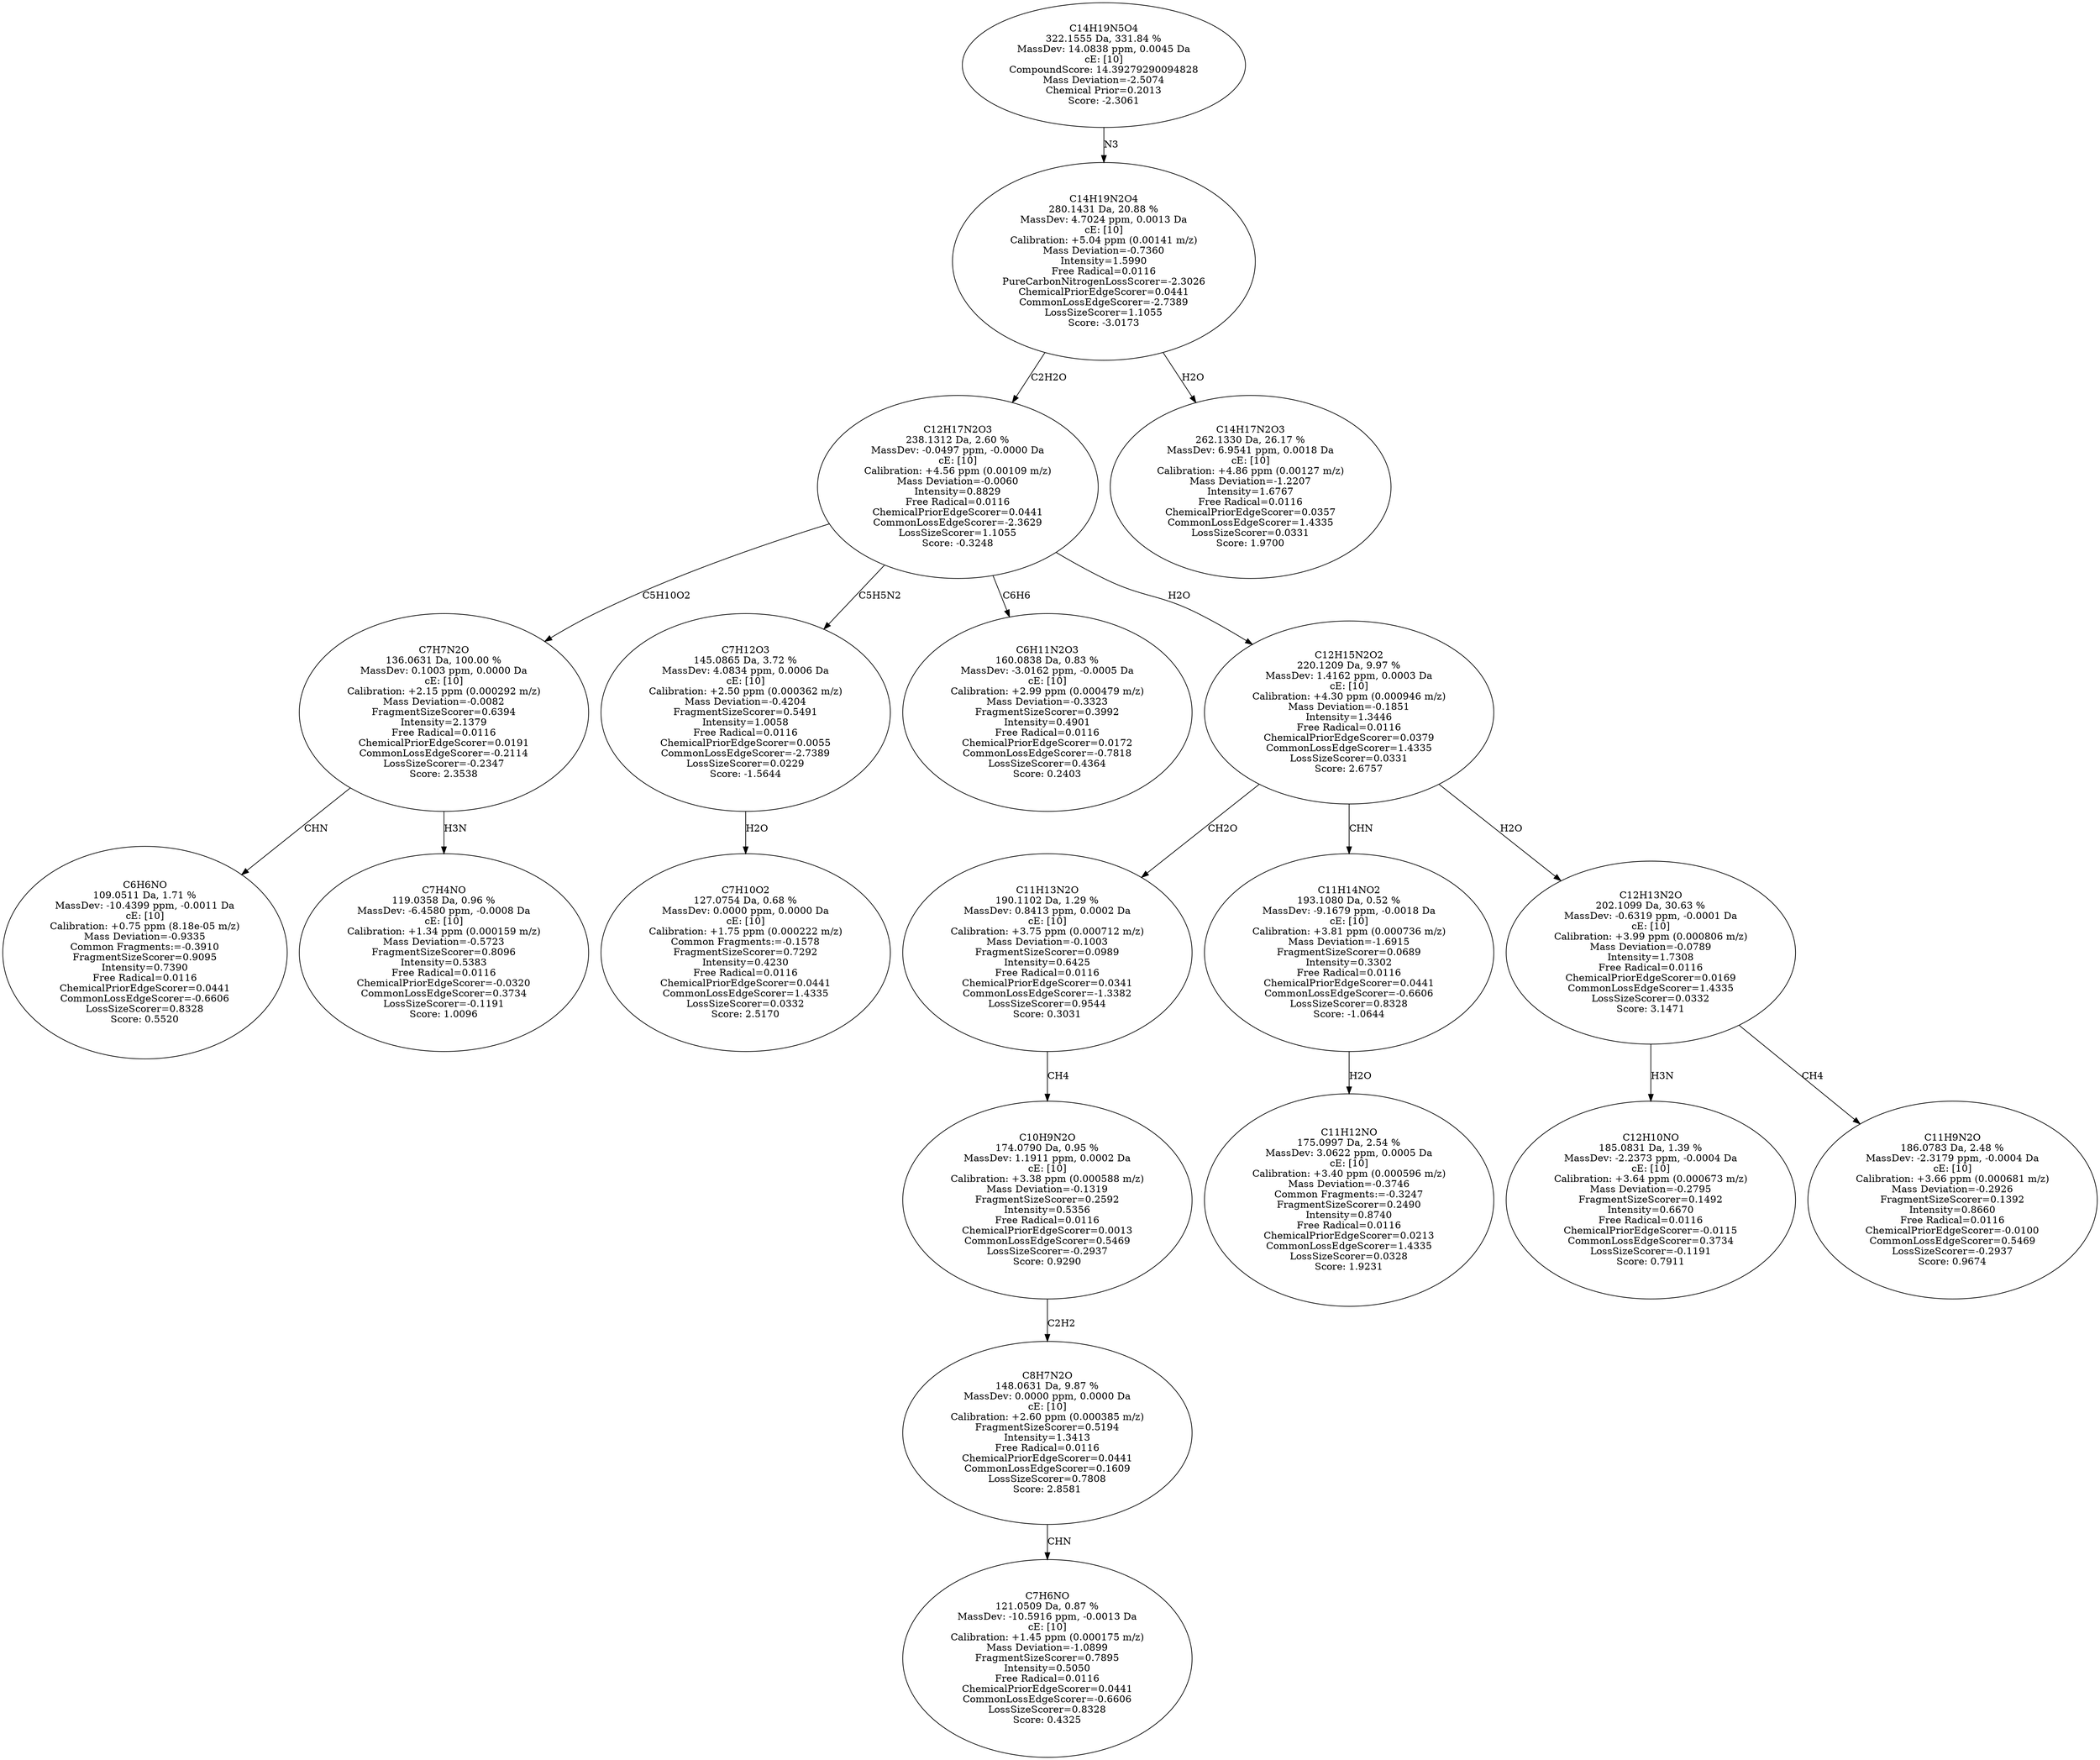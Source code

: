 strict digraph {
v1 [label="C6H6NO\n109.0511 Da, 1.71 %\nMassDev: -10.4399 ppm, -0.0011 Da\ncE: [10]\nCalibration: +0.75 ppm (8.18e-05 m/z)\nMass Deviation=-0.9335\nCommon Fragments:=-0.3910\nFragmentSizeScorer=0.9095\nIntensity=0.7390\nFree Radical=0.0116\nChemicalPriorEdgeScorer=0.0441\nCommonLossEdgeScorer=-0.6606\nLossSizeScorer=0.8328\nScore: 0.5520"];
v2 [label="C7H4NO\n119.0358 Da, 0.96 %\nMassDev: -6.4580 ppm, -0.0008 Da\ncE: [10]\nCalibration: +1.34 ppm (0.000159 m/z)\nMass Deviation=-0.5723\nFragmentSizeScorer=0.8096\nIntensity=0.5383\nFree Radical=0.0116\nChemicalPriorEdgeScorer=-0.0320\nCommonLossEdgeScorer=0.3734\nLossSizeScorer=-0.1191\nScore: 1.0096"];
v3 [label="C7H7N2O\n136.0631 Da, 100.00 %\nMassDev: 0.1003 ppm, 0.0000 Da\ncE: [10]\nCalibration: +2.15 ppm (0.000292 m/z)\nMass Deviation=-0.0082\nFragmentSizeScorer=0.6394\nIntensity=2.1379\nFree Radical=0.0116\nChemicalPriorEdgeScorer=0.0191\nCommonLossEdgeScorer=-0.2114\nLossSizeScorer=-0.2347\nScore: 2.3538"];
v4 [label="C7H10O2\n127.0754 Da, 0.68 %\nMassDev: 0.0000 ppm, 0.0000 Da\ncE: [10]\nCalibration: +1.75 ppm (0.000222 m/z)\nCommon Fragments:=-0.1578\nFragmentSizeScorer=0.7292\nIntensity=0.4230\nFree Radical=0.0116\nChemicalPriorEdgeScorer=0.0441\nCommonLossEdgeScorer=1.4335\nLossSizeScorer=0.0332\nScore: 2.5170"];
v5 [label="C7H12O3\n145.0865 Da, 3.72 %\nMassDev: 4.0834 ppm, 0.0006 Da\ncE: [10]\nCalibration: +2.50 ppm (0.000362 m/z)\nMass Deviation=-0.4204\nFragmentSizeScorer=0.5491\nIntensity=1.0058\nFree Radical=0.0116\nChemicalPriorEdgeScorer=0.0055\nCommonLossEdgeScorer=-2.7389\nLossSizeScorer=0.0229\nScore: -1.5644"];
v6 [label="C6H11N2O3\n160.0838 Da, 0.83 %\nMassDev: -3.0162 ppm, -0.0005 Da\ncE: [10]\nCalibration: +2.99 ppm (0.000479 m/z)\nMass Deviation=-0.3323\nFragmentSizeScorer=0.3992\nIntensity=0.4901\nFree Radical=0.0116\nChemicalPriorEdgeScorer=0.0172\nCommonLossEdgeScorer=-0.7818\nLossSizeScorer=0.4364\nScore: 0.2403"];
v7 [label="C7H6NO\n121.0509 Da, 0.87 %\nMassDev: -10.5916 ppm, -0.0013 Da\ncE: [10]\nCalibration: +1.45 ppm (0.000175 m/z)\nMass Deviation=-1.0899\nFragmentSizeScorer=0.7895\nIntensity=0.5050\nFree Radical=0.0116\nChemicalPriorEdgeScorer=0.0441\nCommonLossEdgeScorer=-0.6606\nLossSizeScorer=0.8328\nScore: 0.4325"];
v8 [label="C8H7N2O\n148.0631 Da, 9.87 %\nMassDev: 0.0000 ppm, 0.0000 Da\ncE: [10]\nCalibration: +2.60 ppm (0.000385 m/z)\nFragmentSizeScorer=0.5194\nIntensity=1.3413\nFree Radical=0.0116\nChemicalPriorEdgeScorer=0.0441\nCommonLossEdgeScorer=0.1609\nLossSizeScorer=0.7808\nScore: 2.8581"];
v9 [label="C10H9N2O\n174.0790 Da, 0.95 %\nMassDev: 1.1911 ppm, 0.0002 Da\ncE: [10]\nCalibration: +3.38 ppm (0.000588 m/z)\nMass Deviation=-0.1319\nFragmentSizeScorer=0.2592\nIntensity=0.5356\nFree Radical=0.0116\nChemicalPriorEdgeScorer=0.0013\nCommonLossEdgeScorer=0.5469\nLossSizeScorer=-0.2937\nScore: 0.9290"];
v10 [label="C11H13N2O\n190.1102 Da, 1.29 %\nMassDev: 0.8413 ppm, 0.0002 Da\ncE: [10]\nCalibration: +3.75 ppm (0.000712 m/z)\nMass Deviation=-0.1003\nFragmentSizeScorer=0.0989\nIntensity=0.6425\nFree Radical=0.0116\nChemicalPriorEdgeScorer=0.0341\nCommonLossEdgeScorer=-1.3382\nLossSizeScorer=0.9544\nScore: 0.3031"];
v11 [label="C11H12NO\n175.0997 Da, 2.54 %\nMassDev: 3.0622 ppm, 0.0005 Da\ncE: [10]\nCalibration: +3.40 ppm (0.000596 m/z)\nMass Deviation=-0.3746\nCommon Fragments:=-0.3247\nFragmentSizeScorer=0.2490\nIntensity=0.8740\nFree Radical=0.0116\nChemicalPriorEdgeScorer=0.0213\nCommonLossEdgeScorer=1.4335\nLossSizeScorer=0.0328\nScore: 1.9231"];
v12 [label="C11H14NO2\n193.1080 Da, 0.52 %\nMassDev: -9.1679 ppm, -0.0018 Da\ncE: [10]\nCalibration: +3.81 ppm (0.000736 m/z)\nMass Deviation=-1.6915\nFragmentSizeScorer=0.0689\nIntensity=0.3302\nFree Radical=0.0116\nChemicalPriorEdgeScorer=0.0441\nCommonLossEdgeScorer=-0.6606\nLossSizeScorer=0.8328\nScore: -1.0644"];
v13 [label="C12H10NO\n185.0831 Da, 1.39 %\nMassDev: -2.2373 ppm, -0.0004 Da\ncE: [10]\nCalibration: +3.64 ppm (0.000673 m/z)\nMass Deviation=-0.2795\nFragmentSizeScorer=0.1492\nIntensity=0.6670\nFree Radical=0.0116\nChemicalPriorEdgeScorer=-0.0115\nCommonLossEdgeScorer=0.3734\nLossSizeScorer=-0.1191\nScore: 0.7911"];
v14 [label="C11H9N2O\n186.0783 Da, 2.48 %\nMassDev: -2.3179 ppm, -0.0004 Da\ncE: [10]\nCalibration: +3.66 ppm (0.000681 m/z)\nMass Deviation=-0.2926\nFragmentSizeScorer=0.1392\nIntensity=0.8660\nFree Radical=0.0116\nChemicalPriorEdgeScorer=-0.0100\nCommonLossEdgeScorer=0.5469\nLossSizeScorer=-0.2937\nScore: 0.9674"];
v15 [label="C12H13N2O\n202.1099 Da, 30.63 %\nMassDev: -0.6319 ppm, -0.0001 Da\ncE: [10]\nCalibration: +3.99 ppm (0.000806 m/z)\nMass Deviation=-0.0789\nIntensity=1.7308\nFree Radical=0.0116\nChemicalPriorEdgeScorer=0.0169\nCommonLossEdgeScorer=1.4335\nLossSizeScorer=0.0332\nScore: 3.1471"];
v16 [label="C12H15N2O2\n220.1209 Da, 9.97 %\nMassDev: 1.4162 ppm, 0.0003 Da\ncE: [10]\nCalibration: +4.30 ppm (0.000946 m/z)\nMass Deviation=-0.1851\nIntensity=1.3446\nFree Radical=0.0116\nChemicalPriorEdgeScorer=0.0379\nCommonLossEdgeScorer=1.4335\nLossSizeScorer=0.0331\nScore: 2.6757"];
v17 [label="C12H17N2O3\n238.1312 Da, 2.60 %\nMassDev: -0.0497 ppm, -0.0000 Da\ncE: [10]\nCalibration: +4.56 ppm (0.00109 m/z)\nMass Deviation=-0.0060\nIntensity=0.8829\nFree Radical=0.0116\nChemicalPriorEdgeScorer=0.0441\nCommonLossEdgeScorer=-2.3629\nLossSizeScorer=1.1055\nScore: -0.3248"];
v18 [label="C14H17N2O3\n262.1330 Da, 26.17 %\nMassDev: 6.9541 ppm, 0.0018 Da\ncE: [10]\nCalibration: +4.86 ppm (0.00127 m/z)\nMass Deviation=-1.2207\nIntensity=1.6767\nFree Radical=0.0116\nChemicalPriorEdgeScorer=0.0357\nCommonLossEdgeScorer=1.4335\nLossSizeScorer=0.0331\nScore: 1.9700"];
v19 [label="C14H19N2O4\n280.1431 Da, 20.88 %\nMassDev: 4.7024 ppm, 0.0013 Da\ncE: [10]\nCalibration: +5.04 ppm (0.00141 m/z)\nMass Deviation=-0.7360\nIntensity=1.5990\nFree Radical=0.0116\nPureCarbonNitrogenLossScorer=-2.3026\nChemicalPriorEdgeScorer=0.0441\nCommonLossEdgeScorer=-2.7389\nLossSizeScorer=1.1055\nScore: -3.0173"];
v20 [label="C14H19N5O4\n322.1555 Da, 331.84 %\nMassDev: 14.0838 ppm, 0.0045 Da\ncE: [10]\nCompoundScore: 14.39279290094828\nMass Deviation=-2.5074\nChemical Prior=0.2013\nScore: -2.3061"];
v3 -> v1 [label="CHN"];
v3 -> v2 [label="H3N"];
v17 -> v3 [label="C5H10O2"];
v5 -> v4 [label="H2O"];
v17 -> v5 [label="C5H5N2"];
v17 -> v6 [label="C6H6"];
v8 -> v7 [label="CHN"];
v9 -> v8 [label="C2H2"];
v10 -> v9 [label="CH4"];
v16 -> v10 [label="CH2O"];
v12 -> v11 [label="H2O"];
v16 -> v12 [label="CHN"];
v15 -> v13 [label="H3N"];
v15 -> v14 [label="CH4"];
v16 -> v15 [label="H2O"];
v17 -> v16 [label="H2O"];
v19 -> v17 [label="C2H2O"];
v19 -> v18 [label="H2O"];
v20 -> v19 [label="N3"];
}